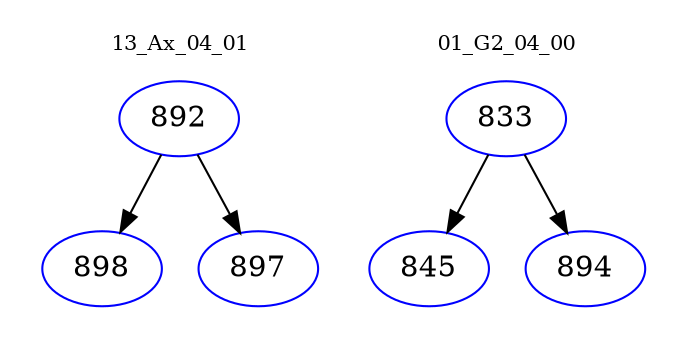 digraph{
subgraph cluster_0 {
color = white
label = "13_Ax_04_01";
fontsize=10;
T0_892 [label="892", color="blue"]
T0_892 -> T0_898 [color="black"]
T0_898 [label="898", color="blue"]
T0_892 -> T0_897 [color="black"]
T0_897 [label="897", color="blue"]
}
subgraph cluster_1 {
color = white
label = "01_G2_04_00";
fontsize=10;
T1_833 [label="833", color="blue"]
T1_833 -> T1_845 [color="black"]
T1_845 [label="845", color="blue"]
T1_833 -> T1_894 [color="black"]
T1_894 [label="894", color="blue"]
}
}
